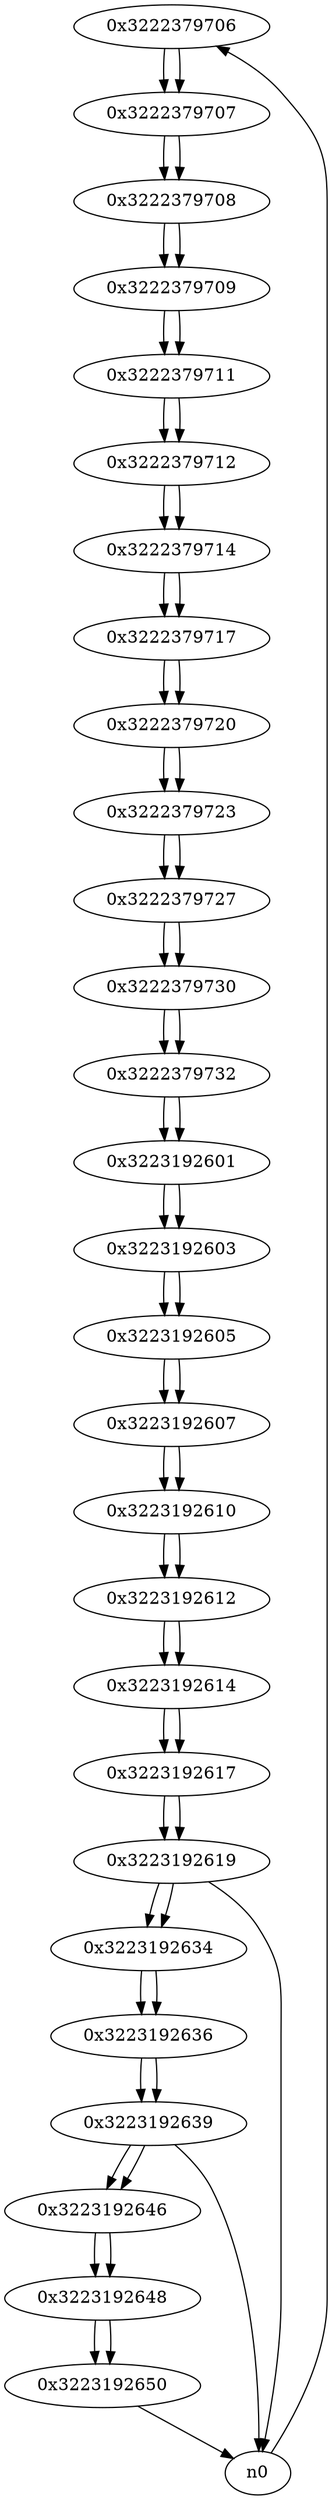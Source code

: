digraph G{
/* nodes */
  n1 [label="0x3222379706"]
  n2 [label="0x3222379707"]
  n3 [label="0x3222379708"]
  n4 [label="0x3222379709"]
  n5 [label="0x3222379711"]
  n6 [label="0x3222379712"]
  n7 [label="0x3222379714"]
  n8 [label="0x3222379717"]
  n9 [label="0x3222379720"]
  n10 [label="0x3222379723"]
  n11 [label="0x3222379727"]
  n12 [label="0x3222379730"]
  n13 [label="0x3222379732"]
  n14 [label="0x3223192601"]
  n15 [label="0x3223192603"]
  n16 [label="0x3223192605"]
  n17 [label="0x3223192607"]
  n18 [label="0x3223192610"]
  n19 [label="0x3223192612"]
  n20 [label="0x3223192614"]
  n21 [label="0x3223192617"]
  n22 [label="0x3223192619"]
  n23 [label="0x3223192634"]
  n24 [label="0x3223192636"]
  n25 [label="0x3223192639"]
  n26 [label="0x3223192646"]
  n27 [label="0x3223192648"]
  n28 [label="0x3223192650"]
/* edges */
n1 -> n2;
n0 -> n1;
n2 -> n3;
n1 -> n2;
n3 -> n4;
n2 -> n3;
n4 -> n5;
n3 -> n4;
n5 -> n6;
n4 -> n5;
n6 -> n7;
n5 -> n6;
n7 -> n8;
n6 -> n7;
n8 -> n9;
n7 -> n8;
n9 -> n10;
n8 -> n9;
n10 -> n11;
n9 -> n10;
n11 -> n12;
n10 -> n11;
n12 -> n13;
n11 -> n12;
n13 -> n14;
n12 -> n13;
n14 -> n15;
n13 -> n14;
n15 -> n16;
n14 -> n15;
n16 -> n17;
n15 -> n16;
n17 -> n18;
n16 -> n17;
n18 -> n19;
n17 -> n18;
n19 -> n20;
n18 -> n19;
n20 -> n21;
n19 -> n20;
n21 -> n22;
n20 -> n21;
n22 -> n23;
n22 -> n0;
n21 -> n22;
n23 -> n24;
n22 -> n23;
n24 -> n25;
n23 -> n24;
n25 -> n26;
n25 -> n0;
n24 -> n25;
n26 -> n27;
n25 -> n26;
n27 -> n28;
n26 -> n27;
n28 -> n0;
n27 -> n28;
}
